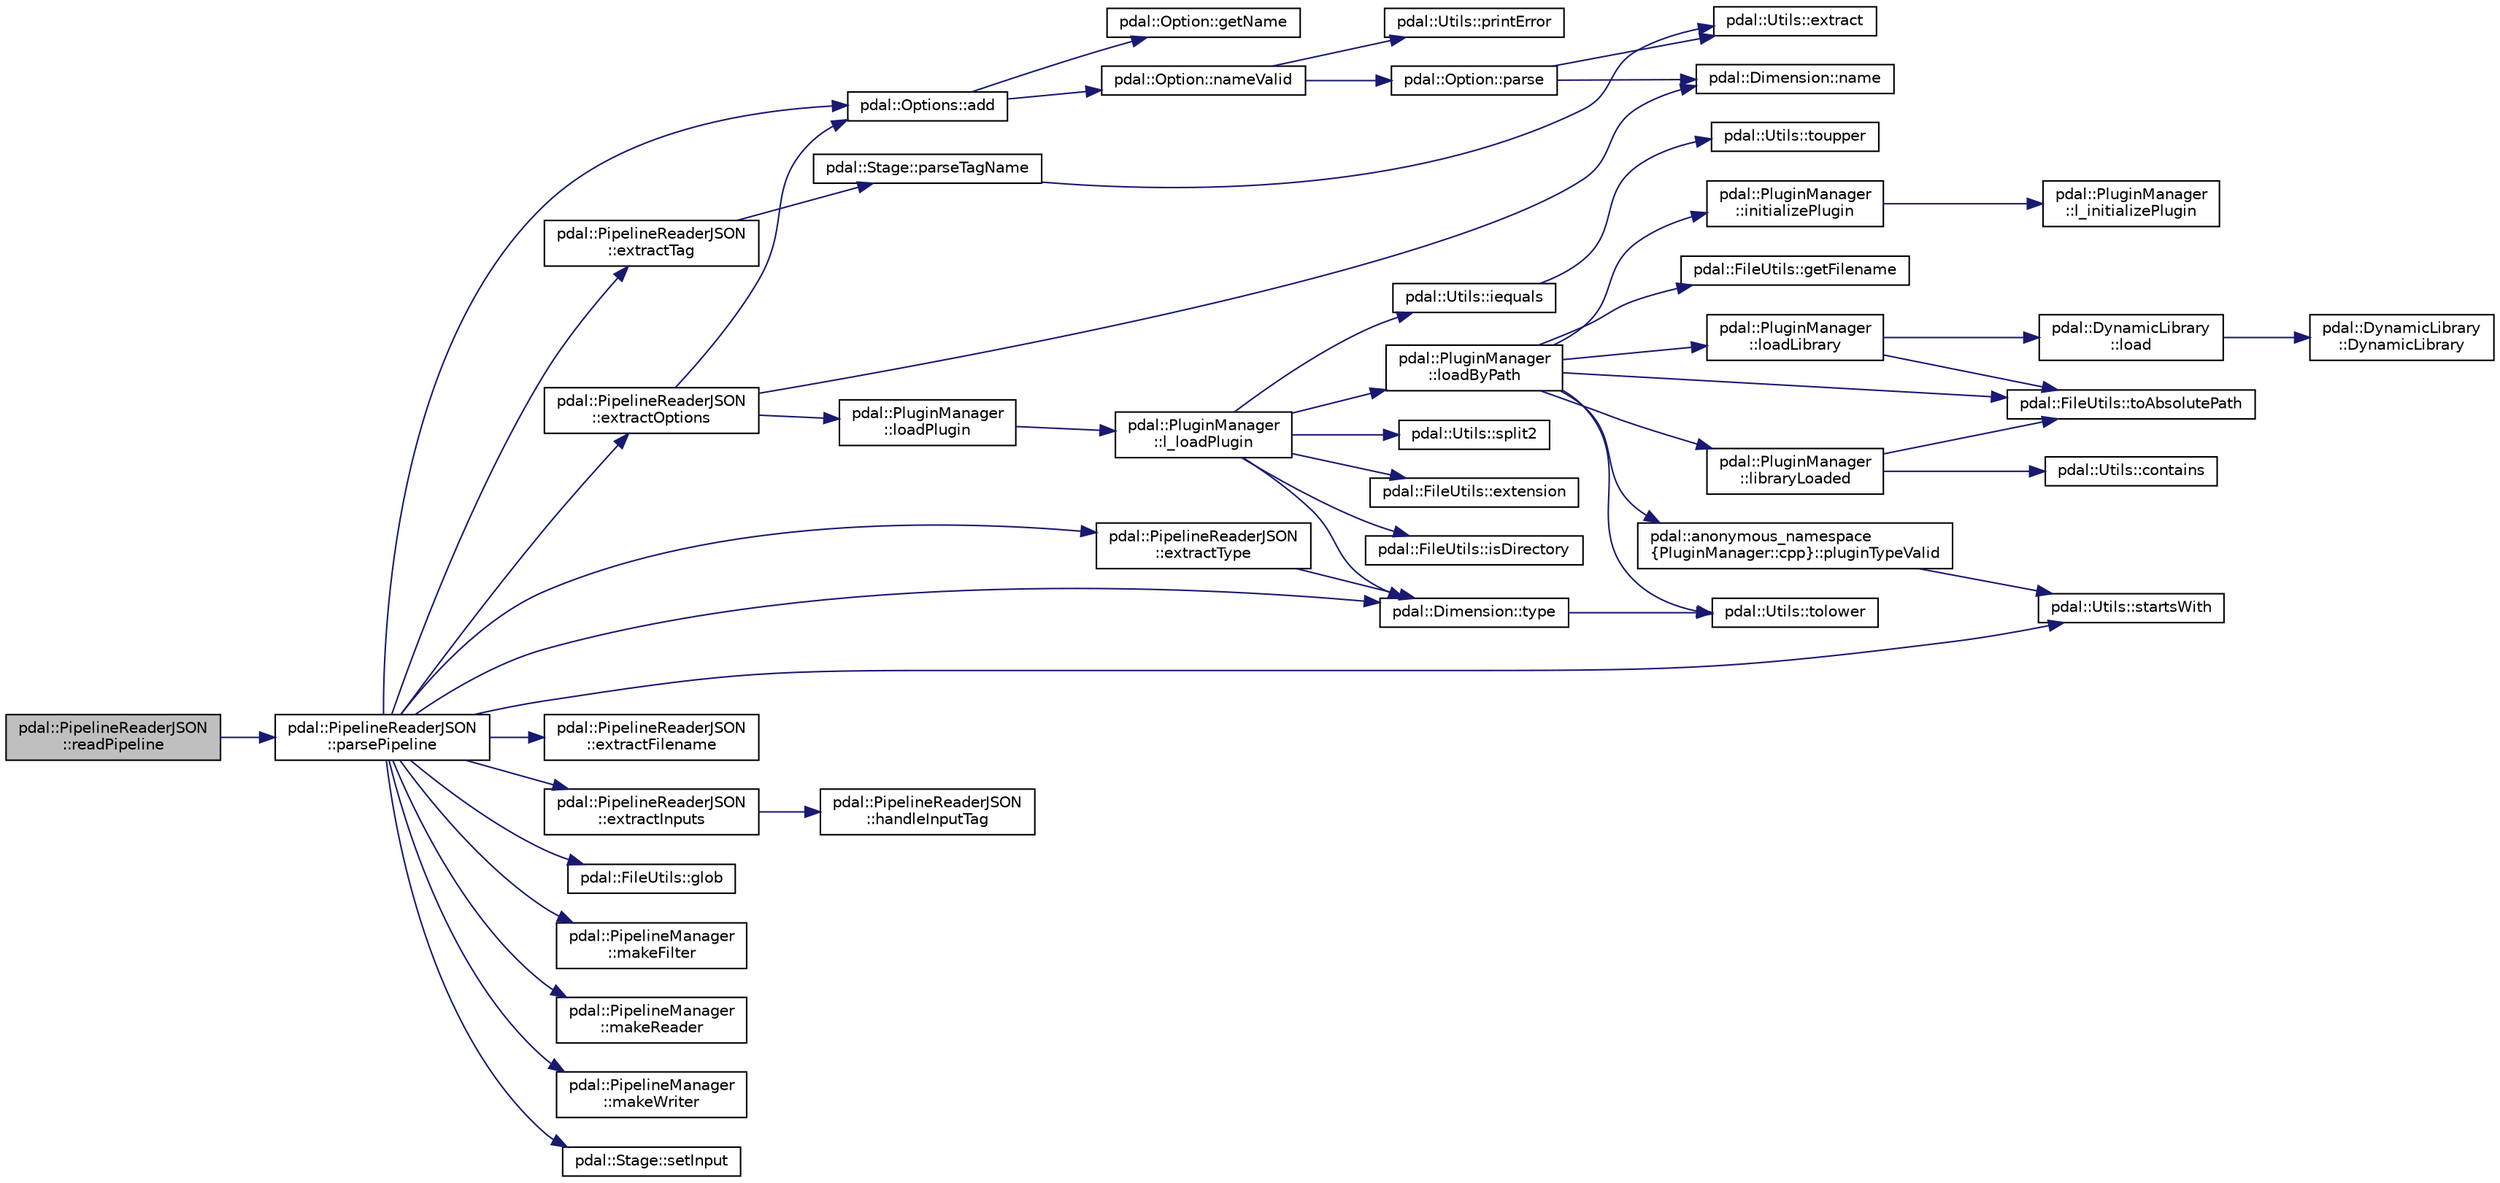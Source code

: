 digraph "pdal::PipelineReaderJSON::readPipeline"
{
  edge [fontname="Helvetica",fontsize="10",labelfontname="Helvetica",labelfontsize="10"];
  node [fontname="Helvetica",fontsize="10",shape=record];
  rankdir="LR";
  Node1 [label="pdal::PipelineReaderJSON\l::readPipeline",height=0.2,width=0.4,color="black", fillcolor="grey75", style="filled", fontcolor="black"];
  Node1 -> Node2 [color="midnightblue",fontsize="10",style="solid",fontname="Helvetica"];
  Node2 [label="pdal::PipelineReaderJSON\l::parsePipeline",height=0.2,width=0.4,color="black", fillcolor="white", style="filled",URL="$classpdal_1_1PipelineReaderJSON.html#a648ae28bf1b1fc54a9aa92b5d880c434"];
  Node2 -> Node3 [color="midnightblue",fontsize="10",style="solid",fontname="Helvetica"];
  Node3 [label="pdal::Options::add",height=0.2,width=0.4,color="black", fillcolor="white", style="filled",URL="$classpdal_1_1Options.html#a30826da39f9c4716412141eeeb719032"];
  Node3 -> Node4 [color="midnightblue",fontsize="10",style="solid",fontname="Helvetica"];
  Node4 [label="pdal::Option::getName",height=0.2,width=0.4,color="black", fillcolor="white", style="filled",URL="$classpdal_1_1Option.html#ad2b7a736742fb343e421fa326ef45c23"];
  Node3 -> Node5 [color="midnightblue",fontsize="10",style="solid",fontname="Helvetica"];
  Node5 [label="pdal::Option::nameValid",height=0.2,width=0.4,color="black", fillcolor="white", style="filled",URL="$classpdal_1_1Option.html#aef4422b88464a9cad83b3c11bf1f8cdd"];
  Node5 -> Node6 [color="midnightblue",fontsize="10",style="solid",fontname="Helvetica"];
  Node6 [label="pdal::Option::parse",height=0.2,width=0.4,color="black", fillcolor="white", style="filled",URL="$classpdal_1_1Option.html#a978a36cf9180d3636ea770988961952b"];
  Node6 -> Node7 [color="midnightblue",fontsize="10",style="solid",fontname="Helvetica"];
  Node7 [label="pdal::Utils::extract",height=0.2,width=0.4,color="black", fillcolor="white", style="filled",URL="$namespacepdal_1_1Utils.html#acae5a19cd66121b77e2599daec48413d"];
  Node6 -> Node8 [color="midnightblue",fontsize="10",style="solid",fontname="Helvetica"];
  Node8 [label="pdal::Dimension::name",height=0.2,width=0.4,color="black", fillcolor="white", style="filled",URL="$namespacepdal_1_1Dimension.html#af3176b0b7e6b4be000317846cf7c2718"];
  Node5 -> Node9 [color="midnightblue",fontsize="10",style="solid",fontname="Helvetica"];
  Node9 [label="pdal::Utils::printError",height=0.2,width=0.4,color="black", fillcolor="white", style="filled",URL="$namespacepdal_1_1Utils.html#ada321695f57c876ef51227bdf5b84f7a"];
  Node2 -> Node10 [color="midnightblue",fontsize="10",style="solid",fontname="Helvetica"];
  Node10 [label="pdal::PipelineReaderJSON\l::extractFilename",height=0.2,width=0.4,color="black", fillcolor="white", style="filled",URL="$classpdal_1_1PipelineReaderJSON.html#a742c98429c9da5ef899ac9adc8554a3f"];
  Node2 -> Node11 [color="midnightblue",fontsize="10",style="solid",fontname="Helvetica"];
  Node11 [label="pdal::PipelineReaderJSON\l::extractInputs",height=0.2,width=0.4,color="black", fillcolor="white", style="filled",URL="$classpdal_1_1PipelineReaderJSON.html#a9a5348613f7bb201d03f8ccd214e79cc"];
  Node11 -> Node12 [color="midnightblue",fontsize="10",style="solid",fontname="Helvetica"];
  Node12 [label="pdal::PipelineReaderJSON\l::handleInputTag",height=0.2,width=0.4,color="black", fillcolor="white", style="filled",URL="$classpdal_1_1PipelineReaderJSON.html#a8beb61105cae201b7c4650eb43500bd9"];
  Node2 -> Node13 [color="midnightblue",fontsize="10",style="solid",fontname="Helvetica"];
  Node13 [label="pdal::PipelineReaderJSON\l::extractOptions",height=0.2,width=0.4,color="black", fillcolor="white", style="filled",URL="$classpdal_1_1PipelineReaderJSON.html#a51024630985308ccf8843f250b685545"];
  Node13 -> Node3 [color="midnightblue",fontsize="10",style="solid",fontname="Helvetica"];
  Node13 -> Node14 [color="midnightblue",fontsize="10",style="solid",fontname="Helvetica"];
  Node14 [label="pdal::PluginManager\l::loadPlugin",height=0.2,width=0.4,color="black", fillcolor="white", style="filled",URL="$classpdal_1_1PluginManager.html#ab6a21660c6115bf3ce1e3372f757bcb4"];
  Node14 -> Node15 [color="midnightblue",fontsize="10",style="solid",fontname="Helvetica"];
  Node15 [label="pdal::PluginManager\l::l_loadPlugin",height=0.2,width=0.4,color="black", fillcolor="white", style="filled",URL="$classpdal_1_1PluginManager.html#a15e7ad2b6a2960400decd9845b382c40"];
  Node15 -> Node16 [color="midnightblue",fontsize="10",style="solid",fontname="Helvetica"];
  Node16 [label="pdal::Utils::split2",height=0.2,width=0.4,color="black", fillcolor="white", style="filled",URL="$namespacepdal_1_1Utils.html#a6ae33c6d7b4eb4bcae6ec17fb8cc04fc"];
  Node15 -> Node17 [color="midnightblue",fontsize="10",style="solid",fontname="Helvetica"];
  Node17 [label="pdal::FileUtils::extension",height=0.2,width=0.4,color="black", fillcolor="white", style="filled",URL="$namespacepdal_1_1FileUtils.html#ae3c153961947c766ab18099f7ef71fc1"];
  Node15 -> Node18 [color="midnightblue",fontsize="10",style="solid",fontname="Helvetica"];
  Node18 [label="pdal::FileUtils::isDirectory",height=0.2,width=0.4,color="black", fillcolor="white", style="filled",URL="$namespacepdal_1_1FileUtils.html#acfbe324737d031ab2650a56c6d50c776"];
  Node15 -> Node19 [color="midnightblue",fontsize="10",style="solid",fontname="Helvetica"];
  Node19 [label="pdal::Dimension::type",height=0.2,width=0.4,color="black", fillcolor="white", style="filled",URL="$namespacepdal_1_1Dimension.html#a880d689fed54aa3ded6f88c9e058c5d2"];
  Node19 -> Node20 [color="midnightblue",fontsize="10",style="solid",fontname="Helvetica"];
  Node20 [label="pdal::Utils::tolower",height=0.2,width=0.4,color="black", fillcolor="white", style="filled",URL="$namespacepdal_1_1Utils.html#a5268937cf695835e55392f752dc02cb2"];
  Node15 -> Node21 [color="midnightblue",fontsize="10",style="solid",fontname="Helvetica"];
  Node21 [label="pdal::Utils::iequals",height=0.2,width=0.4,color="black", fillcolor="white", style="filled",URL="$namespacepdal_1_1Utils.html#acb34cb790a22dbce1a05582ba4917566"];
  Node21 -> Node22 [color="midnightblue",fontsize="10",style="solid",fontname="Helvetica"];
  Node22 [label="pdal::Utils::toupper",height=0.2,width=0.4,color="black", fillcolor="white", style="filled",URL="$namespacepdal_1_1Utils.html#a28e3e2faff94b20f9908e77bc54ed983"];
  Node15 -> Node23 [color="midnightblue",fontsize="10",style="solid",fontname="Helvetica"];
  Node23 [label="pdal::PluginManager\l::loadByPath",height=0.2,width=0.4,color="black", fillcolor="white", style="filled",URL="$classpdal_1_1PluginManager.html#a3344bf0a8d35b309b26cb23ae5fa3579"];
  Node23 -> Node20 [color="midnightblue",fontsize="10",style="solid",fontname="Helvetica"];
  Node23 -> Node24 [color="midnightblue",fontsize="10",style="solid",fontname="Helvetica"];
  Node24 [label="pdal::FileUtils::getFilename",height=0.2,width=0.4,color="black", fillcolor="white", style="filled",URL="$namespacepdal_1_1FileUtils.html#a0d150fac3c099a0646763f1b862cac73"];
  Node23 -> Node25 [color="midnightblue",fontsize="10",style="solid",fontname="Helvetica"];
  Node25 [label="pdal::anonymous_namespace\l\{PluginManager::cpp\}::pluginTypeValid",height=0.2,width=0.4,color="black", fillcolor="white", style="filled",URL="$namespacepdal_1_1anonymous__namespace_02PluginManager_8cpp_03.html#a96b6f972ce14621acdc2ef6579cab857"];
  Node25 -> Node26 [color="midnightblue",fontsize="10",style="solid",fontname="Helvetica"];
  Node26 [label="pdal::Utils::startsWith",height=0.2,width=0.4,color="black", fillcolor="white", style="filled",URL="$namespacepdal_1_1Utils.html#a28e27948fb8a4c1d958783d8a53bd784"];
  Node23 -> Node27 [color="midnightblue",fontsize="10",style="solid",fontname="Helvetica"];
  Node27 [label="pdal::PluginManager\l::libraryLoaded",height=0.2,width=0.4,color="black", fillcolor="white", style="filled",URL="$classpdal_1_1PluginManager.html#a05f55dd74e4883b9a8bca6ebbadda5bd"];
  Node27 -> Node28 [color="midnightblue",fontsize="10",style="solid",fontname="Helvetica"];
  Node28 [label="pdal::FileUtils::toAbsolutePath",height=0.2,width=0.4,color="black", fillcolor="white", style="filled",URL="$namespacepdal_1_1FileUtils.html#a538c47da3e98daa37d68b568ca849ac9"];
  Node27 -> Node29 [color="midnightblue",fontsize="10",style="solid",fontname="Helvetica"];
  Node29 [label="pdal::Utils::contains",height=0.2,width=0.4,color="black", fillcolor="white", style="filled",URL="$namespacepdal_1_1Utils.html#a3e140e4c0c21d020c56c0b8d58b8cb5b"];
  Node23 -> Node28 [color="midnightblue",fontsize="10",style="solid",fontname="Helvetica"];
  Node23 -> Node30 [color="midnightblue",fontsize="10",style="solid",fontname="Helvetica"];
  Node30 [label="pdal::PluginManager\l::loadLibrary",height=0.2,width=0.4,color="black", fillcolor="white", style="filled",URL="$classpdal_1_1PluginManager.html#a37dc2ebab8261695d3d42038046cd5e4"];
  Node30 -> Node31 [color="midnightblue",fontsize="10",style="solid",fontname="Helvetica"];
  Node31 [label="pdal::DynamicLibrary\l::load",height=0.2,width=0.4,color="black", fillcolor="white", style="filled",URL="$classpdal_1_1DynamicLibrary.html#afa96ce1595f15fb125e13c827902f030"];
  Node31 -> Node32 [color="midnightblue",fontsize="10",style="solid",fontname="Helvetica"];
  Node32 [label="pdal::DynamicLibrary\l::DynamicLibrary",height=0.2,width=0.4,color="black", fillcolor="white", style="filled",URL="$classpdal_1_1DynamicLibrary.html#a48b54a6222a25732cc80500f52f3e618"];
  Node30 -> Node28 [color="midnightblue",fontsize="10",style="solid",fontname="Helvetica"];
  Node23 -> Node33 [color="midnightblue",fontsize="10",style="solid",fontname="Helvetica"];
  Node33 [label="pdal::PluginManager\l::initializePlugin",height=0.2,width=0.4,color="black", fillcolor="white", style="filled",URL="$classpdal_1_1PluginManager.html#ae9e94964092e0fdb6be63484e5e69e9f"];
  Node33 -> Node34 [color="midnightblue",fontsize="10",style="solid",fontname="Helvetica"];
  Node34 [label="pdal::PluginManager\l::l_initializePlugin",height=0.2,width=0.4,color="black", fillcolor="white", style="filled",URL="$classpdal_1_1PluginManager.html#a8a847508c24b6a254ae8eaba06c0069a"];
  Node13 -> Node8 [color="midnightblue",fontsize="10",style="solid",fontname="Helvetica"];
  Node2 -> Node35 [color="midnightblue",fontsize="10",style="solid",fontname="Helvetica"];
  Node35 [label="pdal::PipelineReaderJSON\l::extractTag",height=0.2,width=0.4,color="black", fillcolor="white", style="filled",URL="$classpdal_1_1PipelineReaderJSON.html#ad475189376e998443dea79cb6b3a625e"];
  Node35 -> Node36 [color="midnightblue",fontsize="10",style="solid",fontname="Helvetica"];
  Node36 [label="pdal::Stage::parseTagName",height=0.2,width=0.4,color="black", fillcolor="white", style="filled",URL="$classpdal_1_1Stage.html#a2ed4e38b8dc11601c28b66a85624cdb0"];
  Node36 -> Node7 [color="midnightblue",fontsize="10",style="solid",fontname="Helvetica"];
  Node2 -> Node37 [color="midnightblue",fontsize="10",style="solid",fontname="Helvetica"];
  Node37 [label="pdal::PipelineReaderJSON\l::extractType",height=0.2,width=0.4,color="black", fillcolor="white", style="filled",URL="$classpdal_1_1PipelineReaderJSON.html#a27915d5192ad17fa25791e12a8d0df85"];
  Node37 -> Node19 [color="midnightblue",fontsize="10",style="solid",fontname="Helvetica"];
  Node2 -> Node38 [color="midnightblue",fontsize="10",style="solid",fontname="Helvetica"];
  Node38 [label="pdal::FileUtils::glob",height=0.2,width=0.4,color="black", fillcolor="white", style="filled",URL="$namespacepdal_1_1FileUtils.html#ad3ecdcd953af7eed6e0286e3e45e1a97"];
  Node2 -> Node39 [color="midnightblue",fontsize="10",style="solid",fontname="Helvetica"];
  Node39 [label="pdal::PipelineManager\l::makeFilter",height=0.2,width=0.4,color="black", fillcolor="white", style="filled",URL="$classpdal_1_1PipelineManager.html#a8626f2e57d8d35b4e5379f36a842ccbf"];
  Node2 -> Node40 [color="midnightblue",fontsize="10",style="solid",fontname="Helvetica"];
  Node40 [label="pdal::PipelineManager\l::makeReader",height=0.2,width=0.4,color="black", fillcolor="white", style="filled",URL="$classpdal_1_1PipelineManager.html#a1ed693ba560749af6f5a20e73474b09b"];
  Node2 -> Node41 [color="midnightblue",fontsize="10",style="solid",fontname="Helvetica"];
  Node41 [label="pdal::PipelineManager\l::makeWriter",height=0.2,width=0.4,color="black", fillcolor="white", style="filled",URL="$classpdal_1_1PipelineManager.html#a5d818c00afd49f76e4284474fc0f4f3f"];
  Node2 -> Node42 [color="midnightblue",fontsize="10",style="solid",fontname="Helvetica"];
  Node42 [label="pdal::Stage::setInput",height=0.2,width=0.4,color="black", fillcolor="white", style="filled",URL="$classpdal_1_1Stage.html#abfd87d459bea04a919aace286b2e377e"];
  Node2 -> Node26 [color="midnightblue",fontsize="10",style="solid",fontname="Helvetica"];
  Node2 -> Node19 [color="midnightblue",fontsize="10",style="solid",fontname="Helvetica"];
}
